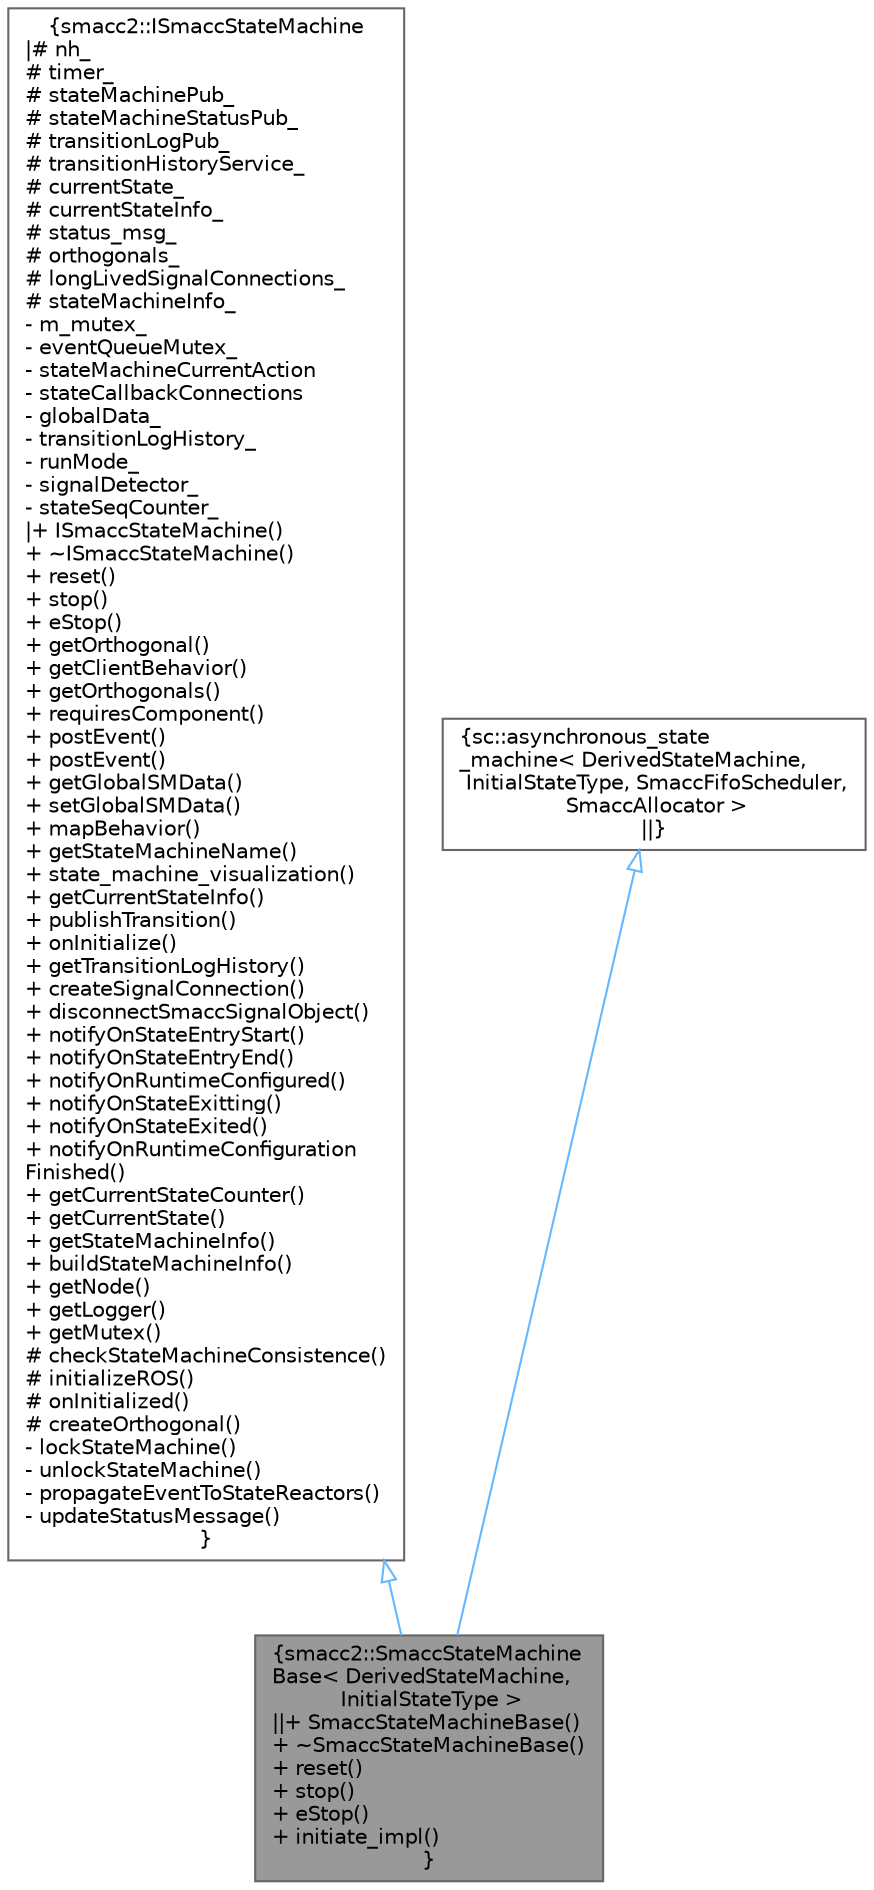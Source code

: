 digraph "smacc2::SmaccStateMachineBase&lt; DerivedStateMachine, InitialStateType &gt;"
{
 // LATEX_PDF_SIZE
  bgcolor="transparent";
  edge [fontname=Helvetica,fontsize=10,labelfontname=Helvetica,labelfontsize=10];
  node [fontname=Helvetica,fontsize=10,shape=box,height=0.2,width=0.4];
  Node1 [label="{smacc2::SmaccStateMachine\lBase\< DerivedStateMachine,\l InitialStateType \>\n||+ SmaccStateMachineBase()\l+ ~SmaccStateMachineBase()\l+ reset()\l+ stop()\l+ eStop()\l+ initiate_impl()\l}",height=0.2,width=0.4,color="gray40", fillcolor="grey60", style="filled", fontcolor="black",tooltip="State Machine."];
  Node2 -> Node1 [dir="back",color="steelblue1",style="solid",arrowtail="onormal"];
  Node2 [label="{smacc2::ISmaccStateMachine\n|# nh_\l# timer_\l# stateMachinePub_\l# stateMachineStatusPub_\l# transitionLogPub_\l# transitionHistoryService_\l# currentState_\l# currentStateInfo_\l# status_msg_\l# orthogonals_\l# longLivedSignalConnections_\l# stateMachineInfo_\l- m_mutex_\l- eventQueueMutex_\l- stateMachineCurrentAction\l- stateCallbackConnections\l- globalData_\l- transitionLogHistory_\l- runMode_\l- signalDetector_\l- stateSeqCounter_\l|+ ISmaccStateMachine()\l+ ~ISmaccStateMachine()\l+ reset()\l+ stop()\l+ eStop()\l+ getOrthogonal()\l+ getClientBehavior()\l+ getOrthogonals()\l+ requiresComponent()\l+ postEvent()\l+ postEvent()\l+ getGlobalSMData()\l+ setGlobalSMData()\l+ mapBehavior()\l+ getStateMachineName()\l+ state_machine_visualization()\l+ getCurrentStateInfo()\l+ publishTransition()\l+ onInitialize()\l+ getTransitionLogHistory()\l+ createSignalConnection()\l+ disconnectSmaccSignalObject()\l+ notifyOnStateEntryStart()\l+ notifyOnStateEntryEnd()\l+ notifyOnRuntimeConfigured()\l+ notifyOnStateExitting()\l+ notifyOnStateExited()\l+ notifyOnRuntimeConfiguration\lFinished()\l+ getCurrentStateCounter()\l+ getCurrentState()\l+ getStateMachineInfo()\l+ buildStateMachineInfo()\l+ getNode()\l+ getLogger()\l+ getMutex()\l# checkStateMachineConsistence()\l# initializeROS()\l# onInitialized()\l# createOrthogonal()\l- lockStateMachine()\l- unlockStateMachine()\l- propagateEventToStateReactors()\l- updateStatusMessage()\l}",height=0.2,width=0.4,color="gray40", fillcolor="white", style="filled",URL="$classsmacc2_1_1ISmaccStateMachine.html",tooltip=" "];
  Node3 -> Node1 [dir="back",color="steelblue1",style="solid",arrowtail="onormal"];
  Node3 [label="{sc::asynchronous_state\l_machine\< DerivedStateMachine,\l InitialStateType, SmaccFifoScheduler,\l SmaccAllocator \>\n||}",height=0.2,width=0.4,color="gray40", fillcolor="white", style="filled",URL="$classboost_1_1statechart_1_1asynchronous__state__machine.html",tooltip=" "];
}
